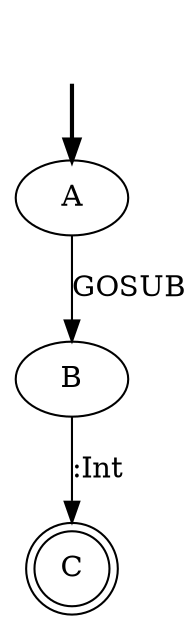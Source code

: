 digraph {
	fake [style=invisible]
	A [root=true]
	C [shape=doublecircle]
	B
	fake -> A [style=bold]
	A -> B [label=GOSUB]
	B -> C [label=":Int"]
}
